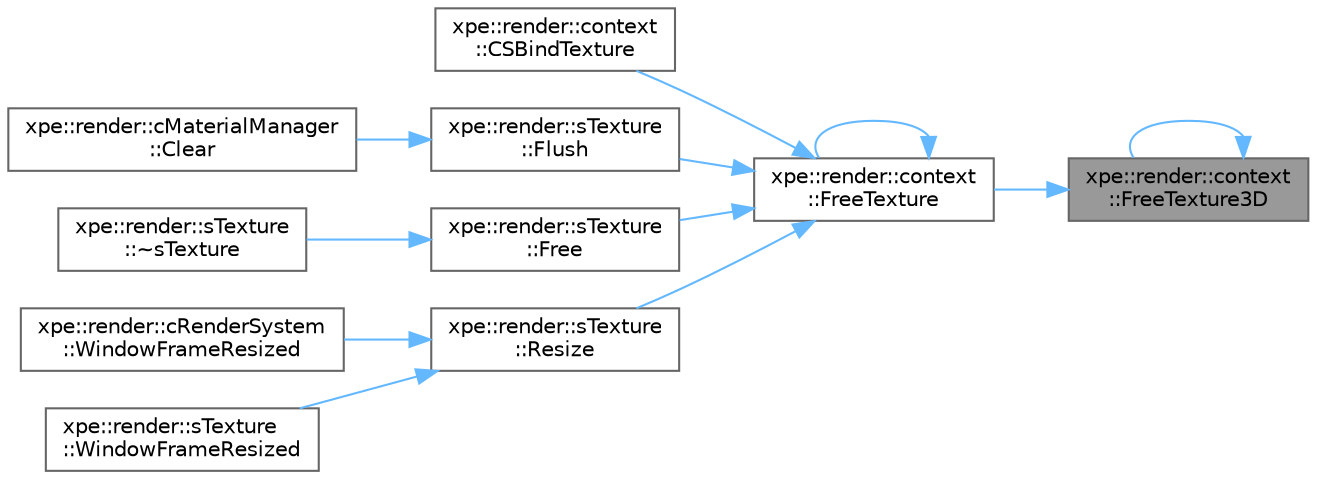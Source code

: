 digraph "xpe::render::context::FreeTexture3D"
{
 // LATEX_PDF_SIZE
  bgcolor="transparent";
  edge [fontname=Helvetica,fontsize=10,labelfontname=Helvetica,labelfontsize=10];
  node [fontname=Helvetica,fontsize=10,shape=box,height=0.2,width=0.4];
  rankdir="RL";
  Node1 [id="Node000001",label="xpe::render::context\l::FreeTexture3D",height=0.2,width=0.4,color="gray40", fillcolor="grey60", style="filled", fontcolor="black",tooltip=" "];
  Node1 -> Node2 [id="edge23_Node000001_Node000002",dir="back",color="steelblue1",style="solid",tooltip=" "];
  Node2 [id="Node000002",label="xpe::render::context\l::FreeTexture",height=0.2,width=0.4,color="grey40", fillcolor="white", style="filled",URL="$namespacexpe_1_1render_1_1context.html#ad9f56074521a5a0ab26fdaea101b6f58",tooltip=" "];
  Node2 -> Node3 [id="edge24_Node000002_Node000003",dir="back",color="steelblue1",style="solid",tooltip=" "];
  Node3 [id="Node000003",label="xpe::render::context\l::CSBindTexture",height=0.2,width=0.4,color="grey40", fillcolor="white", style="filled",URL="$namespacexpe_1_1render_1_1context.html#a8ce54c738ddc67cc9d7a4deb84e1cfc5",tooltip=" "];
  Node2 -> Node4 [id="edge25_Node000002_Node000004",dir="back",color="steelblue1",style="solid",tooltip=" "];
  Node4 [id="Node000004",label="xpe::render::sTexture\l::Flush",height=0.2,width=0.4,color="grey40", fillcolor="white", style="filled",URL="$structxpe_1_1render_1_1s_texture.html#a2cdf5d311c6d8c2f0f066e63a2cbb854",tooltip=" "];
  Node4 -> Node5 [id="edge26_Node000004_Node000005",dir="back",color="steelblue1",style="solid",tooltip=" "];
  Node5 [id="Node000005",label="xpe::render::cMaterialManager\l::Clear",height=0.2,width=0.4,color="grey40", fillcolor="white", style="filled",URL="$classxpe_1_1render_1_1c_material_manager.html#a842944eaf29305b77e95d8b9f18c728b",tooltip=" "];
  Node2 -> Node6 [id="edge27_Node000002_Node000006",dir="back",color="steelblue1",style="solid",tooltip=" "];
  Node6 [id="Node000006",label="xpe::render::sTexture\l::Free",height=0.2,width=0.4,color="grey40", fillcolor="white", style="filled",URL="$structxpe_1_1render_1_1s_texture.html#a9f477cd7cc9f05c9544b5cd7f864f8a4",tooltip=" "];
  Node6 -> Node7 [id="edge28_Node000006_Node000007",dir="back",color="steelblue1",style="solid",tooltip=" "];
  Node7 [id="Node000007",label="xpe::render::sTexture\l::~sTexture",height=0.2,width=0.4,color="grey40", fillcolor="white", style="filled",URL="$structxpe_1_1render_1_1s_texture.html#aacf76abd32ef8b66ad73b177086bb6fd",tooltip=" "];
  Node2 -> Node2 [id="edge29_Node000002_Node000002",dir="back",color="steelblue1",style="solid",tooltip=" "];
  Node2 -> Node8 [id="edge30_Node000002_Node000008",dir="back",color="steelblue1",style="solid",tooltip=" "];
  Node8 [id="Node000008",label="xpe::render::sTexture\l::Resize",height=0.2,width=0.4,color="grey40", fillcolor="white", style="filled",URL="$structxpe_1_1render_1_1s_texture.html#a972b174ae8fa4351f8cecf52e771b92b",tooltip=" "];
  Node8 -> Node9 [id="edge31_Node000008_Node000009",dir="back",color="steelblue1",style="solid",tooltip=" "];
  Node9 [id="Node000009",label="xpe::render::cRenderSystem\l::WindowFrameResized",height=0.2,width=0.4,color="grey40", fillcolor="white", style="filled",URL="$classxpe_1_1render_1_1c_render_system.html#a7b60a7e2b3cfc9089bfda515a12f7984",tooltip=" "];
  Node8 -> Node10 [id="edge32_Node000008_Node000010",dir="back",color="steelblue1",style="solid",tooltip=" "];
  Node10 [id="Node000010",label="xpe::render::sTexture\l::WindowFrameResized",height=0.2,width=0.4,color="grey40", fillcolor="white", style="filled",URL="$structxpe_1_1render_1_1s_texture.html#af387596e9480a6ea1647b59a5cf59da2",tooltip=" "];
  Node1 -> Node1 [id="edge33_Node000001_Node000001",dir="back",color="steelblue1",style="solid",tooltip=" "];
}
